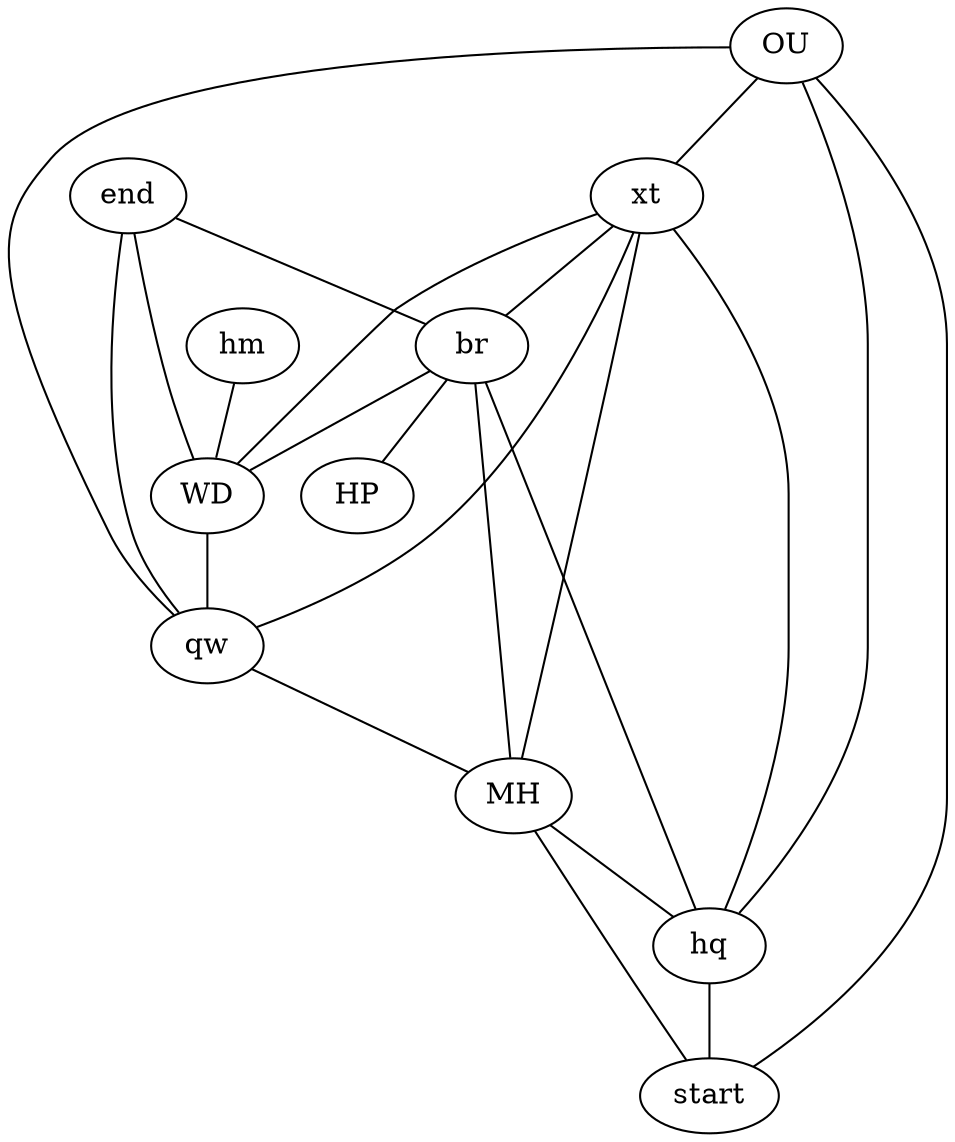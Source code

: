 graph {
    OU -- xt
    hq -- xt
    br -- HP
    WD -- xt
    end -- br
    start -- OU
    hq -- br
    MH -- hq
    MH -- start
    xt -- br
    end -- WD
    hq -- start
    MH -- br
    qw -- OU
    hm -- WD
    br -- WD
    OU -- hq
    xt -- MH
    qw -- MH
    WD -- qw
    end -- qw
    qw -- xt
}
